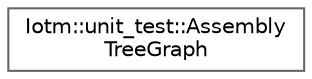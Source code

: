 digraph "Graphical Class Hierarchy"
{
 // INTERACTIVE_SVG=YES
 // LATEX_PDF_SIZE
  bgcolor="transparent";
  edge [fontname=Helvetica,fontsize=10,labelfontname=Helvetica,labelfontsize=10];
  node [fontname=Helvetica,fontsize=10,shape=box,height=0.2,width=0.4];
  rankdir="LR";
  Node0 [id="Node000000",label="Iotm::unit_test::Assembly\lTreeGraph",height=0.2,width=0.4,color="grey40", fillcolor="white", style="filled",URL="$classIotm_1_1unit__test_1_1AssemblyTreeGraph.html",tooltip=" "];
}
